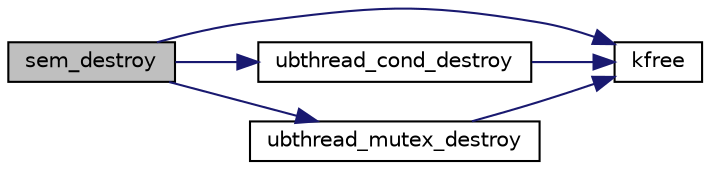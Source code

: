 digraph "sem_destroy"
{
 // LATEX_PDF_SIZE
  edge [fontname="Helvetica",fontsize="10",labelfontname="Helvetica",labelfontsize="10"];
  node [fontname="Helvetica",fontsize="10",shape=record];
  rankdir="LR";
  Node1 [label="sem_destroy",height=0.2,width=0.4,color="black", fillcolor="grey75", style="filled", fontcolor="black",tooltip=" "];
  Node1 -> Node2 [color="midnightblue",fontsize="10",style="solid",fontname="Helvetica"];
  Node2 [label="kfree",height=0.2,width=0.4,color="black", fillcolor="white", style="filled",URL="$kmalloc_8h.html#aaa9ed6886459604cf73ccdbf6410e487",tooltip=" "];
  Node1 -> Node3 [color="midnightblue",fontsize="10",style="solid",fontname="Helvetica"];
  Node3 [label="ubthread_cond_destroy",height=0.2,width=0.4,color="black", fillcolor="white", style="filled",URL="$ubthread_8h.html#ae914fae69538736dc5e494c15ce93a17",tooltip=" "];
  Node3 -> Node2 [color="midnightblue",fontsize="10",style="solid",fontname="Helvetica"];
  Node1 -> Node4 [color="midnightblue",fontsize="10",style="solid",fontname="Helvetica"];
  Node4 [label="ubthread_mutex_destroy",height=0.2,width=0.4,color="black", fillcolor="white", style="filled",URL="$ubthread_8h.html#a278f5d5b1e11b6668b75da6a285442e4",tooltip=" "];
  Node4 -> Node2 [color="midnightblue",fontsize="10",style="solid",fontname="Helvetica"];
}
